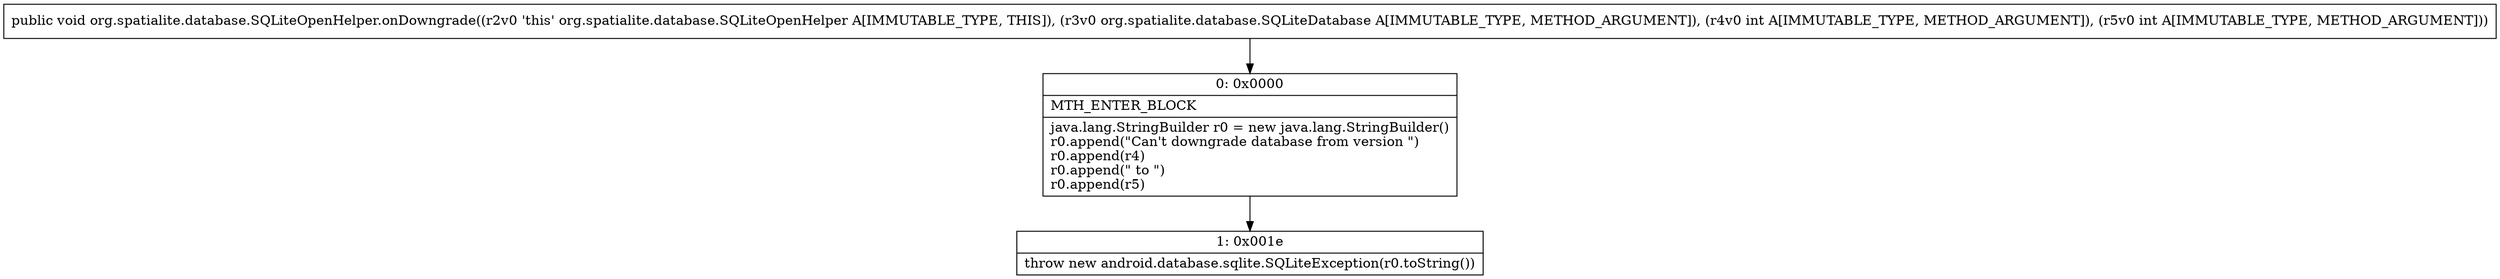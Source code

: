 digraph "CFG fororg.spatialite.database.SQLiteOpenHelper.onDowngrade(Lorg\/spatialite\/database\/SQLiteDatabase;II)V" {
Node_0 [shape=record,label="{0\:\ 0x0000|MTH_ENTER_BLOCK\l|java.lang.StringBuilder r0 = new java.lang.StringBuilder()\lr0.append(\"Can't downgrade database from version \")\lr0.append(r4)\lr0.append(\" to \")\lr0.append(r5)\l}"];
Node_1 [shape=record,label="{1\:\ 0x001e|throw new android.database.sqlite.SQLiteException(r0.toString())\l}"];
MethodNode[shape=record,label="{public void org.spatialite.database.SQLiteOpenHelper.onDowngrade((r2v0 'this' org.spatialite.database.SQLiteOpenHelper A[IMMUTABLE_TYPE, THIS]), (r3v0 org.spatialite.database.SQLiteDatabase A[IMMUTABLE_TYPE, METHOD_ARGUMENT]), (r4v0 int A[IMMUTABLE_TYPE, METHOD_ARGUMENT]), (r5v0 int A[IMMUTABLE_TYPE, METHOD_ARGUMENT])) }"];
MethodNode -> Node_0;
Node_0 -> Node_1;
}

